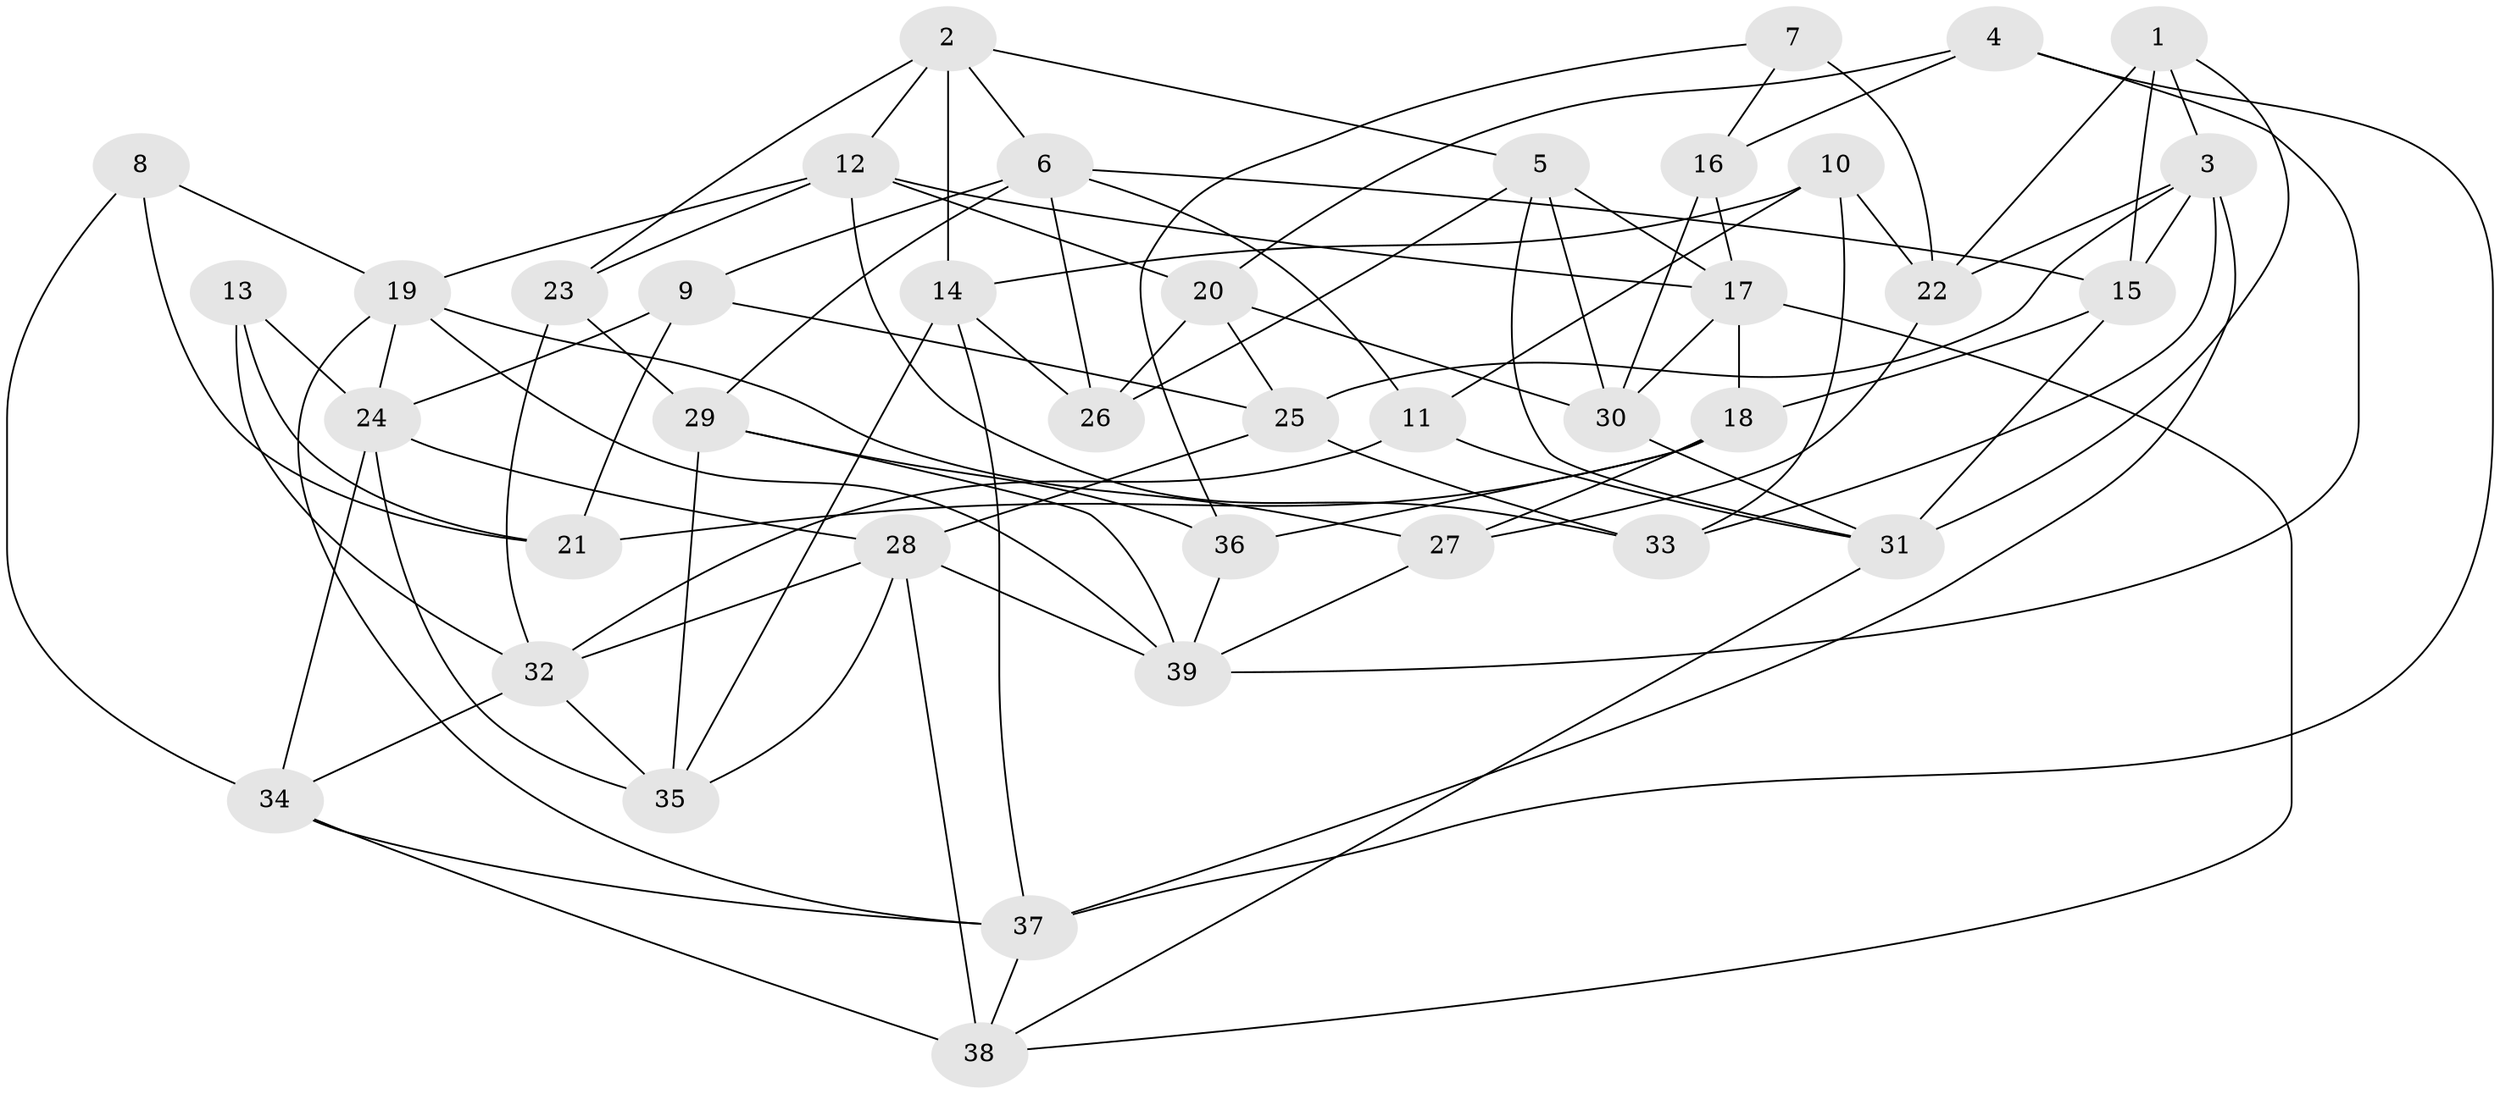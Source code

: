 // original degree distribution, {4: 1.0}
// Generated by graph-tools (version 1.1) at 2025/38/03/04/25 23:38:12]
// undirected, 39 vertices, 94 edges
graph export_dot {
  node [color=gray90,style=filled];
  1;
  2;
  3;
  4;
  5;
  6;
  7;
  8;
  9;
  10;
  11;
  12;
  13;
  14;
  15;
  16;
  17;
  18;
  19;
  20;
  21;
  22;
  23;
  24;
  25;
  26;
  27;
  28;
  29;
  30;
  31;
  32;
  33;
  34;
  35;
  36;
  37;
  38;
  39;
  1 -- 3 [weight=1.0];
  1 -- 15 [weight=1.0];
  1 -- 22 [weight=1.0];
  1 -- 31 [weight=1.0];
  2 -- 5 [weight=1.0];
  2 -- 6 [weight=1.0];
  2 -- 12 [weight=1.0];
  2 -- 14 [weight=2.0];
  2 -- 23 [weight=1.0];
  3 -- 15 [weight=1.0];
  3 -- 22 [weight=1.0];
  3 -- 25 [weight=1.0];
  3 -- 33 [weight=1.0];
  3 -- 37 [weight=1.0];
  4 -- 16 [weight=1.0];
  4 -- 20 [weight=1.0];
  4 -- 37 [weight=1.0];
  4 -- 39 [weight=1.0];
  5 -- 17 [weight=1.0];
  5 -- 26 [weight=1.0];
  5 -- 30 [weight=2.0];
  5 -- 31 [weight=1.0];
  6 -- 9 [weight=1.0];
  6 -- 11 [weight=1.0];
  6 -- 15 [weight=1.0];
  6 -- 26 [weight=1.0];
  6 -- 29 [weight=1.0];
  7 -- 16 [weight=1.0];
  7 -- 22 [weight=2.0];
  7 -- 36 [weight=1.0];
  8 -- 19 [weight=1.0];
  8 -- 21 [weight=2.0];
  8 -- 34 [weight=1.0];
  9 -- 21 [weight=1.0];
  9 -- 24 [weight=1.0];
  9 -- 25 [weight=1.0];
  10 -- 11 [weight=1.0];
  10 -- 14 [weight=1.0];
  10 -- 22 [weight=1.0];
  10 -- 33 [weight=1.0];
  11 -- 31 [weight=1.0];
  11 -- 32 [weight=1.0];
  12 -- 17 [weight=1.0];
  12 -- 19 [weight=1.0];
  12 -- 20 [weight=1.0];
  12 -- 23 [weight=1.0];
  12 -- 33 [weight=1.0];
  13 -- 21 [weight=2.0];
  13 -- 24 [weight=1.0];
  13 -- 32 [weight=1.0];
  14 -- 26 [weight=1.0];
  14 -- 35 [weight=1.0];
  14 -- 37 [weight=1.0];
  15 -- 18 [weight=2.0];
  15 -- 31 [weight=1.0];
  16 -- 17 [weight=1.0];
  16 -- 30 [weight=1.0];
  17 -- 18 [weight=1.0];
  17 -- 30 [weight=1.0];
  17 -- 38 [weight=1.0];
  18 -- 21 [weight=1.0];
  18 -- 27 [weight=1.0];
  18 -- 36 [weight=1.0];
  19 -- 24 [weight=1.0];
  19 -- 27 [weight=1.0];
  19 -- 37 [weight=1.0];
  19 -- 39 [weight=1.0];
  20 -- 25 [weight=2.0];
  20 -- 26 [weight=1.0];
  20 -- 30 [weight=1.0];
  22 -- 27 [weight=1.0];
  23 -- 29 [weight=1.0];
  23 -- 32 [weight=1.0];
  24 -- 28 [weight=1.0];
  24 -- 34 [weight=1.0];
  24 -- 35 [weight=1.0];
  25 -- 28 [weight=1.0];
  25 -- 33 [weight=1.0];
  27 -- 39 [weight=1.0];
  28 -- 32 [weight=1.0];
  28 -- 35 [weight=1.0];
  28 -- 38 [weight=1.0];
  28 -- 39 [weight=1.0];
  29 -- 35 [weight=2.0];
  29 -- 36 [weight=1.0];
  29 -- 39 [weight=1.0];
  30 -- 31 [weight=1.0];
  31 -- 38 [weight=1.0];
  32 -- 34 [weight=1.0];
  32 -- 35 [weight=1.0];
  34 -- 37 [weight=1.0];
  34 -- 38 [weight=2.0];
  36 -- 39 [weight=1.0];
  37 -- 38 [weight=1.0];
}
